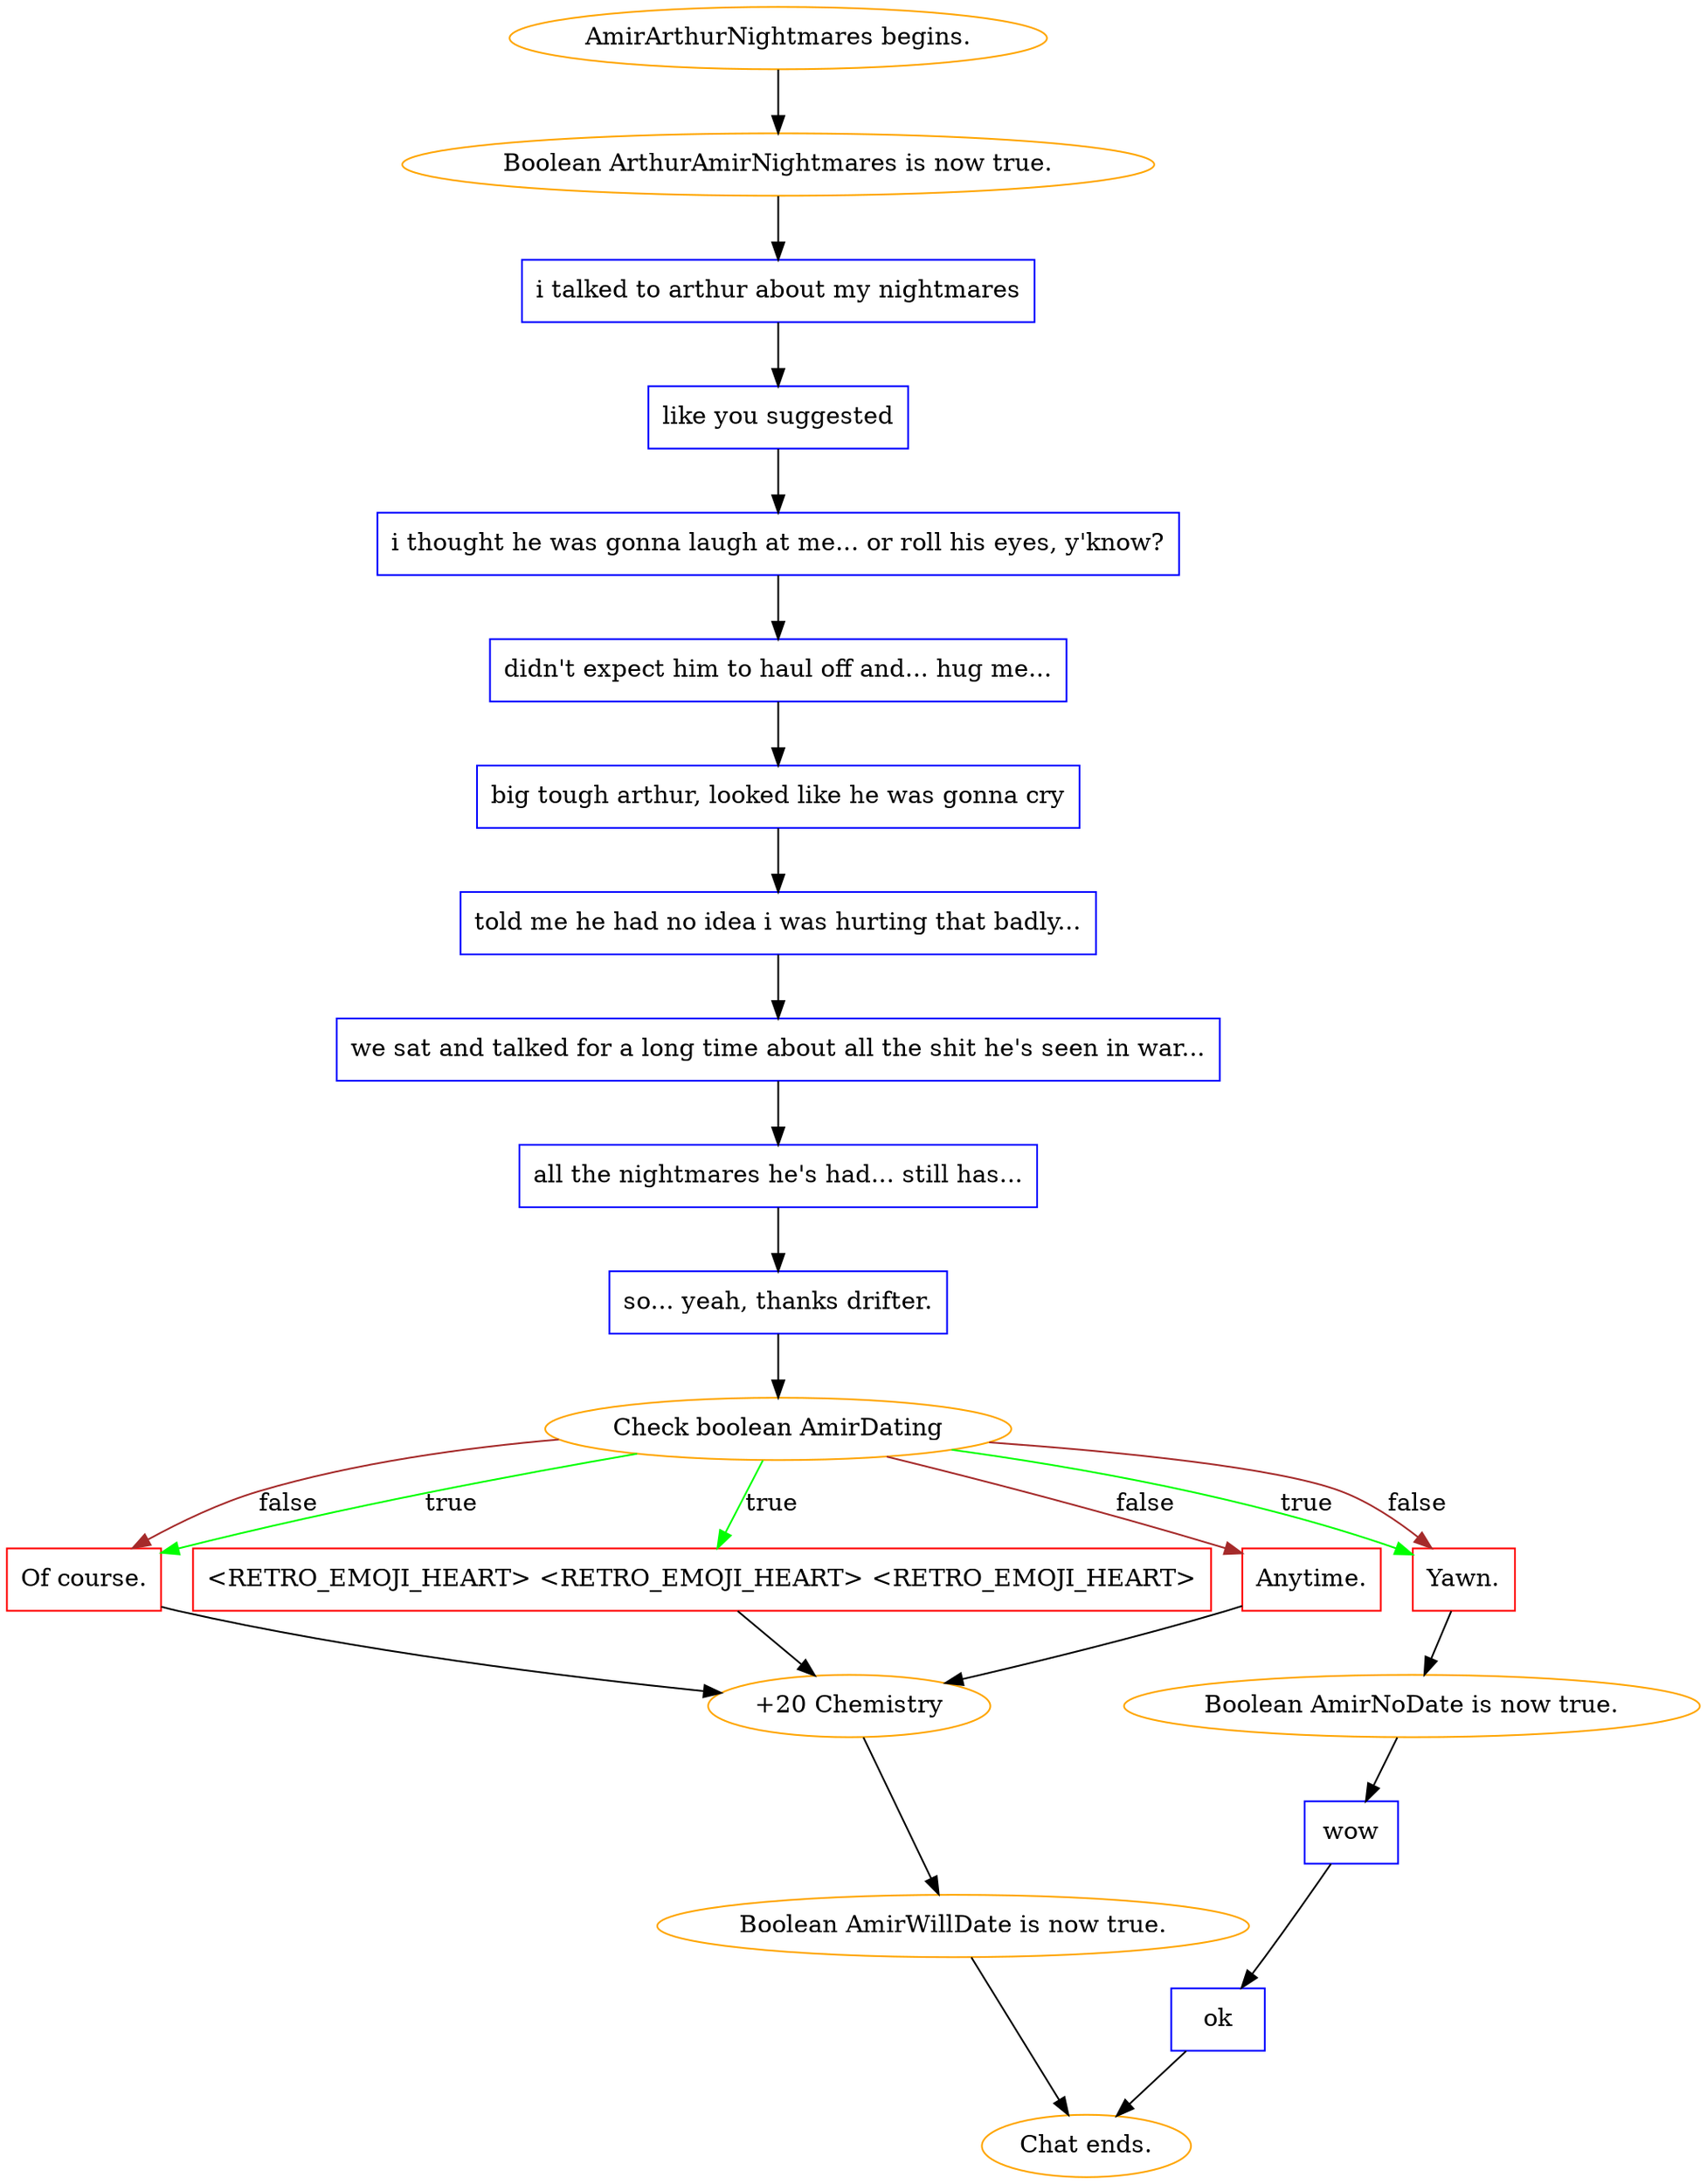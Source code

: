 digraph {
	"AmirArthurNightmares begins." [color=orange];
		"AmirArthurNightmares begins." -> "/EE/Types/Engine/SetBooleanDialogueNode:ArthurAmirNightmares:1882";
	"/EE/Types/Engine/SetBooleanDialogueNode:ArthurAmirNightmares:1882" [label="Boolean ArthurAmirNightmares is now true.",color=orange];
		"/EE/Types/Engine/SetBooleanDialogueNode:ArthurAmirNightmares:1882" -> 1882;
	1882 [label="i talked to arthur about my nightmares",shape=box,color=blue];
		1882 -> 1883;
	1883 [label="like you suggested",shape=box,color=blue];
		1883 -> 1884;
	1884 [label="i thought he was gonna laugh at me... or roll his eyes, y'know?",shape=box,color=blue];
		1884 -> 1885;
	1885 [label="didn't expect him to haul off and... hug me...",shape=box,color=blue];
		1885 -> 1886;
	1886 [label="big tough arthur, looked like he was gonna cry",shape=box,color=blue];
		1886 -> 1887;
	1887 [label="told me he had no idea i was hurting that badly...",shape=box,color=blue];
		1887 -> 1888;
	1888 [label="we sat and talked for a long time about all the shit he's seen in war...",shape=box,color=blue];
		1888 -> 1889;
	1889 [label="all the nightmares he's had... still has...",shape=box,color=blue];
		1889 -> 1890;
	1890 [label="so... yeah, thanks drifter.",shape=box,color=blue];
		1890 -> 1891;
	1891 [label="Check boolean AmirDating",color=orange];
		1891 -> 1892 [label=true,color=green];
		1891 -> 1894 [label=true,color=green];
		1891 -> 1895 [label=true,color=green];
		1891 -> 1894 [label=false,color=brown];
		1891 -> 1895 [label=false,color=brown];
		1891 -> 1893 [label=false,color=brown];
	1892 [label="<RETRO_EMOJI_HEART> <RETRO_EMOJI_HEART> <RETRO_EMOJI_HEART>",shape=box,color=red];
		1892 -> 1896;
	1894 [label="Of course.",shape=box,color=red];
		1894 -> 1896;
	1895 [label="Yawn.",shape=box,color=red];
		1895 -> "/EE/Types/Engine/SetBooleanDialogueNode:AmirNoDate:1898";
	1893 [label="Anytime.",shape=box,color=red];
		1893 -> 1896;
	1896 [label="+20 Chemistry",color=orange];
		1896 -> "/EE/Types/Engine/SetBooleanDialogueNode:AmirWillDate:Chat ends.";
	"/EE/Types/Engine/SetBooleanDialogueNode:AmirNoDate:1898" [label="Boolean AmirNoDate is now true.",color=orange];
		"/EE/Types/Engine/SetBooleanDialogueNode:AmirNoDate:1898" -> 1898;
	"/EE/Types/Engine/SetBooleanDialogueNode:AmirWillDate:Chat ends." [label="Boolean AmirWillDate is now true.",color=orange];
		"/EE/Types/Engine/SetBooleanDialogueNode:AmirWillDate:Chat ends." -> "Chat ends.";
	1898 [label="wow",shape=box,color=blue];
		1898 -> 1899;
	"Chat ends." [color=orange];
	1899 [label="ok",shape=box,color=blue];
		1899 -> "Chat ends.";
}